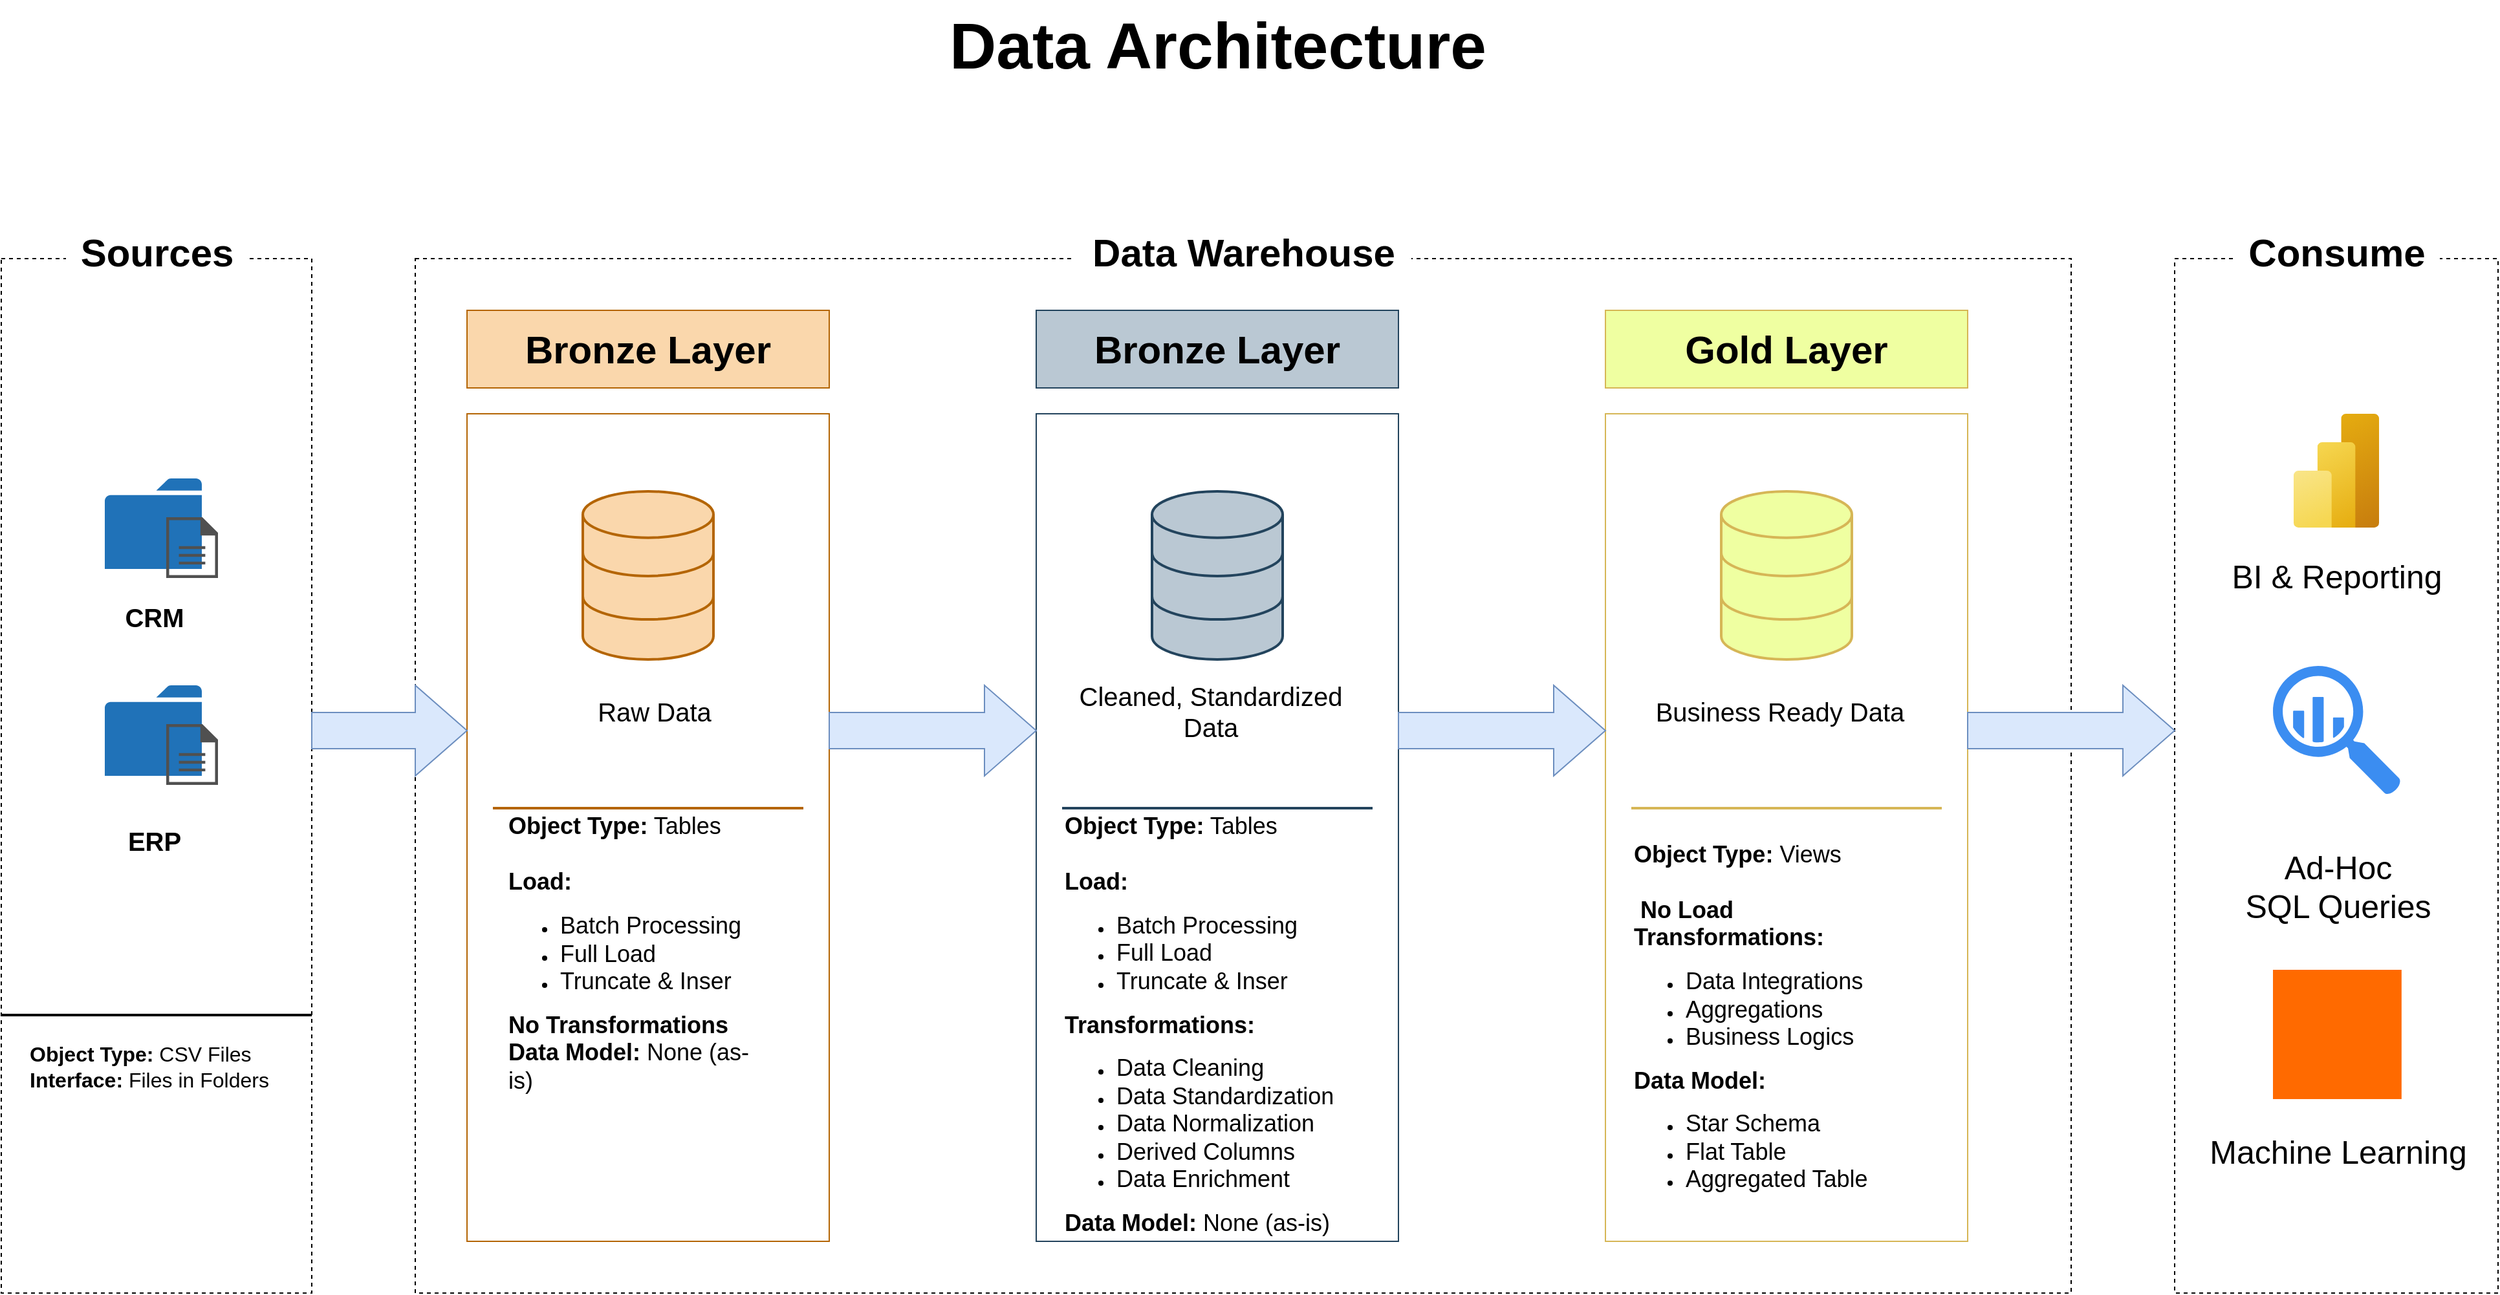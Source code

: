 <mxfile version="27.0.9">
  <diagram name="Page-1" id="ENm4PK3mJoXFTYWZrlKV">
    <mxGraphModel dx="2777" dy="1902" grid="1" gridSize="10" guides="1" tooltips="1" connect="1" arrows="1" fold="1" page="0" pageScale="1" pageWidth="850" pageHeight="1100" math="0" shadow="0">
      <root>
        <mxCell id="0" />
        <mxCell id="1" parent="0" />
        <mxCell id="0aGXccmclqdMh7T-TzNc-1" value="" style="rounded=0;whiteSpace=wrap;html=1;fillColor=default;dashed=1;" vertex="1" parent="1">
          <mxGeometry x="-80" y="80" width="240" height="800" as="geometry" />
        </mxCell>
        <mxCell id="0aGXccmclqdMh7T-TzNc-2" value="&lt;font style=&quot;font-size: 30px;&quot;&gt;&lt;b&gt;Sources&lt;/b&gt;&lt;/font&gt;" style="text;html=1;align=center;verticalAlign=middle;resizable=0;points=[];autosize=1;strokeColor=none;fillColor=default;fontSize=16;" vertex="1" parent="1">
          <mxGeometry x="-30" y="50" width="140" height="50" as="geometry" />
        </mxCell>
        <mxCell id="0aGXccmclqdMh7T-TzNc-9" value="" style="line;strokeWidth=2;html=1;" vertex="1" parent="1">
          <mxGeometry x="-80" y="660" width="240" height="10" as="geometry" />
        </mxCell>
        <mxCell id="0aGXccmclqdMh7T-TzNc-12" value="&lt;b&gt;Object Type: &lt;/b&gt;CSV Files&lt;div&gt;&lt;b&gt;Interface: &lt;/b&gt;Files in Folders&lt;/div&gt;" style="text;strokeColor=none;align=left;fillColor=none;html=1;verticalAlign=middle;whiteSpace=wrap;rounded=0;fontSize=16;" vertex="1" parent="1">
          <mxGeometry x="-60" y="680" width="200" height="50" as="geometry" />
        </mxCell>
        <mxCell id="0aGXccmclqdMh7T-TzNc-13" value="" style="rounded=0;whiteSpace=wrap;html=1;strokeColor=#b46504;fillColor=none;" vertex="1" parent="1">
          <mxGeometry x="280" y="200" width="280" height="640" as="geometry" />
        </mxCell>
        <mxCell id="0aGXccmclqdMh7T-TzNc-23" value="" style="rounded=0;whiteSpace=wrap;html=1;strokeColor=#23445d;fillColor=none;" vertex="1" parent="1">
          <mxGeometry x="720" y="200" width="280" height="640" as="geometry" />
        </mxCell>
        <mxCell id="0aGXccmclqdMh7T-TzNc-29" value="" style="rounded=0;whiteSpace=wrap;html=1;strokeColor=#d6b656;fillColor=none;" vertex="1" parent="1">
          <mxGeometry x="1160" y="200" width="280" height="640" as="geometry" />
        </mxCell>
        <mxCell id="0aGXccmclqdMh7T-TzNc-3" value="" style="sketch=0;pointerEvents=1;shadow=0;dashed=0;html=1;strokeColor=none;labelPosition=center;verticalLabelPosition=bottom;verticalAlign=top;outlineConnect=0;align=center;shape=mxgraph.office.concepts.folder;fillColor=#2072B8;movable=1;resizable=1;rotatable=1;deletable=1;editable=1;locked=0;connectable=1;" vertex="1" parent="1">
          <mxGeometry y="250" width="75" height="70" as="geometry" />
        </mxCell>
        <mxCell id="0aGXccmclqdMh7T-TzNc-5" value="" style="sketch=0;pointerEvents=1;shadow=0;dashed=0;html=1;strokeColor=none;fillColor=#505050;labelPosition=center;verticalLabelPosition=bottom;verticalAlign=top;outlineConnect=0;align=center;shape=mxgraph.office.concepts.document;movable=1;resizable=1;rotatable=1;deletable=1;editable=1;locked=0;connectable=1;" vertex="1" parent="1">
          <mxGeometry x="47.5" y="280" width="40" height="47" as="geometry" />
        </mxCell>
        <mxCell id="0aGXccmclqdMh7T-TzNc-7" value="&lt;font style=&quot;font-size: 20px;&quot;&gt;&lt;b style=&quot;&quot;&gt;CRM&lt;/b&gt;&lt;/font&gt;" style="text;html=1;align=center;verticalAlign=middle;resizable=1;points=[];autosize=1;strokeColor=none;fillColor=none;fontSize=16;movable=1;rotatable=1;deletable=1;editable=1;locked=0;connectable=1;" vertex="1" parent="1">
          <mxGeometry x="2.5" y="337" width="70" height="40" as="geometry" />
        </mxCell>
        <mxCell id="0aGXccmclqdMh7T-TzNc-4" value="" style="sketch=0;pointerEvents=1;shadow=0;dashed=0;html=1;strokeColor=none;labelPosition=center;verticalLabelPosition=bottom;verticalAlign=top;outlineConnect=0;align=center;shape=mxgraph.office.concepts.folder;fillColor=#2072B8;" vertex="1" parent="1">
          <mxGeometry y="410" width="75" height="70" as="geometry" />
        </mxCell>
        <mxCell id="0aGXccmclqdMh7T-TzNc-6" value="" style="sketch=0;pointerEvents=1;shadow=0;dashed=0;html=1;strokeColor=none;fillColor=#505050;labelPosition=center;verticalLabelPosition=bottom;verticalAlign=top;outlineConnect=0;align=center;shape=mxgraph.office.concepts.document;" vertex="1" parent="1">
          <mxGeometry x="47.5" y="440" width="40" height="47" as="geometry" />
        </mxCell>
        <mxCell id="0aGXccmclqdMh7T-TzNc-8" value="&lt;font style=&quot;font-size: 20px;&quot;&gt;&lt;b style=&quot;&quot;&gt;ERP&lt;/b&gt;&lt;/font&gt;" style="text;html=1;align=center;verticalAlign=middle;resizable=0;points=[];autosize=1;strokeColor=none;fillColor=none;fontSize=16;" vertex="1" parent="1">
          <mxGeometry x="7.5" y="510" width="60" height="40" as="geometry" />
        </mxCell>
        <mxCell id="0aGXccmclqdMh7T-TzNc-17" value="&lt;font style=&quot;font-size: 30px;&quot;&gt;&lt;b style=&quot;&quot;&gt;Bronze Layer&lt;/b&gt;&lt;/font&gt;" style="rounded=0;whiteSpace=wrap;html=1;fillColor=#fad7ac;strokeColor=#b46504;" vertex="1" parent="1">
          <mxGeometry x="280" y="120" width="280" height="60" as="geometry" />
        </mxCell>
        <mxCell id="0aGXccmclqdMh7T-TzNc-24" value="&lt;font style=&quot;font-size: 30px;&quot;&gt;&lt;b style=&quot;&quot;&gt;Bronze Layer&lt;/b&gt;&lt;/font&gt;" style="rounded=0;whiteSpace=wrap;html=1;fillColor=#bac8d3;strokeColor=#23445d;" vertex="1" parent="1">
          <mxGeometry x="720" y="120" width="280" height="60" as="geometry" />
        </mxCell>
        <mxCell id="0aGXccmclqdMh7T-TzNc-30" value="&lt;font style=&quot;font-size: 30px;&quot;&gt;&lt;b style=&quot;&quot;&gt;Gold Layer&lt;/b&gt;&lt;/font&gt;" style="rounded=0;whiteSpace=wrap;html=1;fillColor=#EFFFA1;strokeColor=#d6b656;" vertex="1" parent="1">
          <mxGeometry x="1160" y="120" width="280" height="60" as="geometry" />
        </mxCell>
        <mxCell id="0aGXccmclqdMh7T-TzNc-18" value="" style="html=1;verticalLabelPosition=bottom;align=center;labelBackgroundColor=#ffffff;verticalAlign=top;strokeWidth=2;strokeColor=#b46504;shadow=0;dashed=0;shape=mxgraph.ios7.icons.data;fillColor=#fad7ac;" vertex="1" parent="1">
          <mxGeometry x="369.5" y="260" width="101" height="130" as="geometry" />
        </mxCell>
        <mxCell id="0aGXccmclqdMh7T-TzNc-25" value="" style="html=1;verticalLabelPosition=bottom;align=center;labelBackgroundColor=#ffffff;verticalAlign=top;strokeWidth=2;strokeColor=#23445d;shadow=0;dashed=0;shape=mxgraph.ios7.icons.data;fillColor=#bac8d3;" vertex="1" parent="1">
          <mxGeometry x="809.5" y="260" width="101" height="130" as="geometry" />
        </mxCell>
        <mxCell id="0aGXccmclqdMh7T-TzNc-31" value="" style="html=1;verticalLabelPosition=bottom;align=center;labelBackgroundColor=#ffffff;verticalAlign=top;strokeWidth=2;strokeColor=#d6b656;shadow=0;dashed=0;shape=mxgraph.ios7.icons.data;fillColor=#EFFFA1;" vertex="1" parent="1">
          <mxGeometry x="1249.5" y="260" width="101" height="130" as="geometry" />
        </mxCell>
        <mxCell id="0aGXccmclqdMh7T-TzNc-19" value="" style="line;strokeWidth=2;html=1;strokeColor=#b46504;fillColor=#fad7ac;" vertex="1" parent="1">
          <mxGeometry x="300" y="500" width="240" height="10" as="geometry" />
        </mxCell>
        <mxCell id="0aGXccmclqdMh7T-TzNc-26" value="" style="line;strokeWidth=2;html=1;strokeColor=#23445d;fillColor=none;" vertex="1" parent="1">
          <mxGeometry x="740" y="500" width="240" height="10" as="geometry" />
        </mxCell>
        <mxCell id="0aGXccmclqdMh7T-TzNc-32" value="" style="line;strokeWidth=2;html=1;strokeColor=#d6b656;fillColor=#EFFFA1;" vertex="1" parent="1">
          <mxGeometry x="1180" y="500" width="240" height="10" as="geometry" />
        </mxCell>
        <mxCell id="0aGXccmclqdMh7T-TzNc-20" value="&lt;span style=&quot;font-size: 20px;&quot;&gt;Raw Data&lt;/span&gt;" style="text;html=1;align=center;verticalAlign=middle;whiteSpace=wrap;rounded=0;" vertex="1" parent="1">
          <mxGeometry x="369.5" y="410" width="110" height="40" as="geometry" />
        </mxCell>
        <mxCell id="0aGXccmclqdMh7T-TzNc-27" value="&lt;span style=&quot;font-size: 20px;&quot;&gt;Cleaned, Standardized Data&lt;/span&gt;" style="text;html=1;align=center;verticalAlign=middle;whiteSpace=wrap;rounded=0;fillColor=none;strokeColor=none;" vertex="1" parent="1">
          <mxGeometry x="740" y="410" width="230" height="40" as="geometry" />
        </mxCell>
        <mxCell id="0aGXccmclqdMh7T-TzNc-33" value="&lt;span style=&quot;font-size: 20px;&quot;&gt;Business Ready Data&lt;/span&gt;" style="text;html=1;align=center;verticalAlign=middle;whiteSpace=wrap;rounded=0;fillColor=none;strokeColor=none;" vertex="1" parent="1">
          <mxGeometry x="1180" y="410" width="230" height="40" as="geometry" />
        </mxCell>
        <mxCell id="0aGXccmclqdMh7T-TzNc-21" value="&lt;blockquote style=&quot;margin: 0 0 0 40px; border: none; padding: 0px;&quot;&gt;&lt;div&gt;&lt;font style=&quot;font-size: 18px;&quot;&gt;&lt;b&gt;Object Type:&lt;/b&gt; Tables&lt;/font&gt;&lt;/div&gt;&lt;div&gt;&lt;font style=&quot;font-size: 18px;&quot;&gt;&lt;br&gt;&lt;/font&gt;&lt;/div&gt;&lt;div&gt;&lt;font style=&quot;font-size: 18px;&quot;&gt;&lt;b&gt;Load:&lt;/b&gt;&lt;/font&gt;&lt;/div&gt;&lt;/blockquote&gt;&lt;blockquote style=&quot;margin: 0 0 0 40px; border: none; padding: 0px;&quot;&gt;&lt;ul&gt;&lt;li&gt;&lt;span style=&quot;background-color: transparent; color: light-dark(rgb(0, 0, 0), rgb(255, 255, 255));&quot;&gt;&lt;font style=&quot;font-size: 18px;&quot;&gt;Batch Processing&lt;/font&gt;&lt;/span&gt;&lt;/li&gt;&lt;li&gt;&lt;span style=&quot;background-color: transparent; color: light-dark(rgb(0, 0, 0), rgb(255, 255, 255));&quot;&gt;&lt;font style=&quot;font-size: 18px;&quot;&gt;Full Load&lt;/font&gt;&lt;/span&gt;&lt;/li&gt;&lt;li&gt;&lt;span style=&quot;background-color: transparent; color: light-dark(rgb(0, 0, 0), rgb(255, 255, 255));&quot;&gt;&lt;font style=&quot;font-size: 18px;&quot;&gt;Truncate &amp;amp; Inser&lt;/font&gt;&lt;/span&gt;&lt;/li&gt;&lt;/ul&gt;&lt;span style=&quot;background-color: transparent; color: light-dark(rgb(0, 0, 0), rgb(255, 255, 255));&quot;&gt;&lt;font style=&quot;font-size: 18px;&quot;&gt;&lt;b&gt;No&lt;/b&gt; &lt;b&gt;Transformations&lt;/b&gt;&lt;/font&gt;&lt;/span&gt;&lt;/blockquote&gt;&lt;blockquote style=&quot;margin: 0 0 0 40px; border: none; padding: 0px;&quot;&gt;&lt;span style=&quot;background-color: transparent; color: light-dark(rgb(0, 0, 0), rgb(255, 255, 255));&quot;&gt;&lt;font style=&quot;font-size: 18px;&quot;&gt;&lt;b&gt;Data Model:&lt;/b&gt; None (as-is)&lt;/font&gt;&lt;/span&gt;&lt;/blockquote&gt;&lt;div&gt;&lt;br&gt;&lt;/div&gt;" style="text;html=1;align=left;verticalAlign=middle;whiteSpace=wrap;rounded=0;" vertex="1" parent="1">
          <mxGeometry x="270" y="500" width="230" height="250" as="geometry" />
        </mxCell>
        <mxCell id="0aGXccmclqdMh7T-TzNc-28" value="&lt;blockquote style=&quot;margin: 0 0 0 40px; border: none; padding: 0px;&quot;&gt;&lt;div&gt;&lt;font style=&quot;font-size: 18px;&quot;&gt;&lt;b&gt;Object Type:&lt;/b&gt; Tables&lt;/font&gt;&lt;/div&gt;&lt;div&gt;&lt;font style=&quot;font-size: 18px;&quot;&gt;&lt;br&gt;&lt;/font&gt;&lt;/div&gt;&lt;div&gt;&lt;font style=&quot;font-size: 18px;&quot;&gt;&lt;b&gt;Load:&lt;/b&gt;&lt;/font&gt;&lt;/div&gt;&lt;/blockquote&gt;&lt;blockquote style=&quot;margin: 0 0 0 40px; border: none; padding: 0px;&quot;&gt;&lt;ul&gt;&lt;li&gt;&lt;span style=&quot;background-color: transparent; color: light-dark(rgb(0, 0, 0), rgb(255, 255, 255));&quot;&gt;&lt;font style=&quot;font-size: 18px;&quot;&gt;Batch Processing&lt;/font&gt;&lt;/span&gt;&lt;/li&gt;&lt;li&gt;&lt;span style=&quot;background-color: transparent; color: light-dark(rgb(0, 0, 0), rgb(255, 255, 255));&quot;&gt;&lt;font style=&quot;font-size: 18px;&quot;&gt;Full Load&lt;/font&gt;&lt;/span&gt;&lt;/li&gt;&lt;li&gt;&lt;span style=&quot;background-color: transparent; color: light-dark(rgb(0, 0, 0), rgb(255, 255, 255));&quot;&gt;&lt;font style=&quot;font-size: 18px;&quot;&gt;Truncate &amp;amp; Inser&lt;/font&gt;&lt;/span&gt;&lt;/li&gt;&lt;/ul&gt;&lt;span style=&quot;background-color: transparent; color: light-dark(rgb(0, 0, 0), rgb(255, 255, 255));&quot;&gt;&lt;font style=&quot;font-size: 18px;&quot;&gt;&lt;b&gt;Transformations:&lt;/b&gt;&lt;/font&gt;&lt;/span&gt;&lt;/blockquote&gt;&lt;blockquote style=&quot;margin: 0 0 0 40px; border: none; padding: 0px;&quot;&gt;&lt;ul&gt;&lt;li&gt;&lt;span style=&quot;font-size: 18px;&quot;&gt;Data Cleaning&lt;/span&gt;&lt;/li&gt;&lt;li&gt;&lt;span style=&quot;font-size: 18px;&quot;&gt;Data Standardization&lt;/span&gt;&lt;/li&gt;&lt;li&gt;&lt;span style=&quot;font-size: 18px;&quot;&gt;Data Normalization&lt;/span&gt;&lt;/li&gt;&lt;li&gt;&lt;span style=&quot;font-size: 18px;&quot;&gt;Derived Columns&lt;/span&gt;&lt;/li&gt;&lt;li&gt;&lt;span style=&quot;font-size: 18px;&quot;&gt;Data Enrichment&lt;/span&gt;&lt;/li&gt;&lt;/ul&gt;&lt;/blockquote&gt;&lt;blockquote style=&quot;margin: 0 0 0 40px; border: none; padding: 0px;&quot;&gt;&lt;span style=&quot;background-color: transparent; color: light-dark(rgb(0, 0, 0), rgb(255, 255, 255));&quot;&gt;&lt;font style=&quot;font-size: 18px;&quot;&gt;&lt;b&gt;Data Model:&lt;/b&gt; None (as-is)&lt;/font&gt;&lt;/span&gt;&lt;/blockquote&gt;&lt;div&gt;&lt;br&gt;&lt;/div&gt;" style="text;html=1;align=left;verticalAlign=middle;whiteSpace=wrap;rounded=0;fillColor=none;strokeColor=none;" vertex="1" parent="1">
          <mxGeometry x="700" y="510" width="300" height="340" as="geometry" />
        </mxCell>
        <mxCell id="0aGXccmclqdMh7T-TzNc-34" value="&lt;blockquote style=&quot;margin: 0 0 0 40px; border: none; padding: 0px;&quot;&gt;&lt;div&gt;&lt;font style=&quot;font-size: 18px;&quot;&gt;&lt;b&gt;Object Type:&lt;/b&gt;&amp;nbsp;Views&lt;/font&gt;&lt;/div&gt;&lt;div&gt;&lt;font style=&quot;font-size: 18px;&quot;&gt;&lt;br&gt;&lt;/font&gt;&lt;/div&gt;&lt;div&gt;&lt;font style=&quot;font-size: 18px;&quot;&gt;&lt;b&gt;&amp;nbsp;No Load&lt;/b&gt;&lt;/font&gt;&lt;/div&gt;&lt;/blockquote&gt;&lt;blockquote style=&quot;margin: 0 0 0 40px; border: none; padding: 0px;&quot;&gt;&lt;span style=&quot;background-color: transparent; color: light-dark(rgb(0, 0, 0), rgb(255, 255, 255));&quot;&gt;&lt;font style=&quot;font-size: 18px;&quot;&gt;&lt;b&gt;Transformations:&lt;/b&gt;&lt;/font&gt;&lt;/span&gt;&lt;/blockquote&gt;&lt;blockquote style=&quot;margin: 0 0 0 40px; border: none; padding: 0px;&quot;&gt;&lt;ul&gt;&lt;li&gt;&lt;span style=&quot;font-size: 18px;&quot;&gt;Data Integrations&lt;/span&gt;&lt;/li&gt;&lt;li&gt;&lt;span style=&quot;font-size: 18px;&quot;&gt;Aggregations&lt;/span&gt;&lt;/li&gt;&lt;li&gt;&lt;span style=&quot;font-size: 18px;&quot;&gt;Business Logics&lt;/span&gt;&lt;/li&gt;&lt;/ul&gt;&lt;/blockquote&gt;&lt;blockquote style=&quot;margin: 0 0 0 40px; border: none; padding: 0px;&quot;&gt;&lt;span style=&quot;background-color: transparent; color: light-dark(rgb(0, 0, 0), rgb(255, 255, 255));&quot;&gt;&lt;font style=&quot;font-size: 18px;&quot;&gt;&lt;b&gt;Data Model:&lt;/b&gt;&amp;nbsp;&lt;/font&gt;&lt;/span&gt;&lt;/blockquote&gt;&lt;blockquote style=&quot;margin: 0 0 0 40px; border: none; padding: 0px;&quot;&gt;&lt;ul&gt;&lt;li&gt;&lt;span style=&quot;background-color: transparent; color: light-dark(rgb(0, 0, 0), rgb(255, 255, 255));&quot;&gt;&lt;font style=&quot;font-size: 18px;&quot;&gt;Star Schema&lt;/font&gt;&lt;/span&gt;&lt;/li&gt;&lt;li&gt;&lt;span style=&quot;background-color: transparent; color: light-dark(rgb(0, 0, 0), rgb(255, 255, 255));&quot;&gt;&lt;font style=&quot;font-size: 18px;&quot;&gt;Flat Table&lt;/font&gt;&lt;/span&gt;&lt;/li&gt;&lt;li&gt;&lt;span style=&quot;background-color: transparent; color: light-dark(rgb(0, 0, 0), rgb(255, 255, 255));&quot;&gt;&lt;font style=&quot;font-size: 18px;&quot;&gt;Aggregated Table&lt;/font&gt;&lt;/span&gt;&lt;/li&gt;&lt;/ul&gt;&lt;/blockquote&gt;&lt;div&gt;&lt;br&gt;&lt;/div&gt;" style="text;html=1;align=left;verticalAlign=middle;whiteSpace=wrap;rounded=0;fillColor=none;strokeColor=none;" vertex="1" parent="1">
          <mxGeometry x="1140" y="510" width="300" height="340" as="geometry" />
        </mxCell>
        <mxCell id="0aGXccmclqdMh7T-TzNc-35" value="" style="rounded=0;whiteSpace=wrap;html=1;dashed=1;" vertex="1" parent="1">
          <mxGeometry x="1600" y="80" width="250" height="800" as="geometry" />
        </mxCell>
        <mxCell id="0aGXccmclqdMh7T-TzNc-36" value="&lt;font style=&quot;font-size: 30px;&quot;&gt;&lt;b&gt;Consume&lt;/b&gt;&lt;/font&gt;" style="text;html=1;align=center;verticalAlign=middle;resizable=0;points=[];autosize=1;strokeColor=none;fillColor=default;fontSize=16;" vertex="1" parent="1">
          <mxGeometry x="1645" y="50" width="160" height="50" as="geometry" />
        </mxCell>
        <mxCell id="0aGXccmclqdMh7T-TzNc-37" value="" style="image;aspect=fixed;html=1;points=[];align=center;fontSize=12;image=img/lib/azure2/analytics/Power_BI_Embedded.svg;" vertex="1" parent="1">
          <mxGeometry x="1692" y="200" width="66" height="88" as="geometry" />
        </mxCell>
        <mxCell id="0aGXccmclqdMh7T-TzNc-38" value="&lt;font style=&quot;font-size: 25px;&quot;&gt;BI &amp;amp; Reporting&lt;/font&gt;" style="text;html=1;align=center;verticalAlign=middle;resizable=0;points=[];autosize=1;strokeColor=none;fillColor=none;fontSize=16;" vertex="1" parent="1">
          <mxGeometry x="1630" y="305" width="190" height="40" as="geometry" />
        </mxCell>
        <mxCell id="0aGXccmclqdMh7T-TzNc-39" value="" style="sketch=0;html=1;aspect=fixed;strokeColor=none;shadow=0;fillColor=#3B8DF1;verticalAlign=top;labelPosition=center;verticalLabelPosition=bottom;shape=mxgraph.gcp2.big_query" vertex="1" parent="1">
          <mxGeometry x="1676" y="395" width="99" height="100" as="geometry" />
        </mxCell>
        <mxCell id="0aGXccmclqdMh7T-TzNc-40" value="&lt;font style=&quot;font-size: 25px;&quot;&gt;Ad-Hoc&lt;/font&gt;&lt;div&gt;&lt;font style=&quot;font-size: 25px;&quot;&gt;SQL Queries&lt;/font&gt;&lt;/div&gt;" style="text;html=1;align=center;verticalAlign=middle;resizable=0;points=[];autosize=1;strokeColor=none;fillColor=none;fontSize=16;" vertex="1" parent="1">
          <mxGeometry x="1640.5" y="530" width="170" height="70" as="geometry" />
        </mxCell>
        <mxCell id="0aGXccmclqdMh7T-TzNc-41" value="" style="points=[];aspect=fixed;html=1;align=center;shadow=0;dashed=0;fillColor=#FF6A00;strokeColor=none;shape=mxgraph.alibaba_cloud.machine_learning;" vertex="1" parent="1">
          <mxGeometry x="1676" y="630" width="99.4" height="100" as="geometry" />
        </mxCell>
        <mxCell id="0aGXccmclqdMh7T-TzNc-42" value="&lt;font style=&quot;font-size: 25px;&quot;&gt;Machine Learning&lt;/font&gt;" style="text;html=1;align=center;verticalAlign=middle;resizable=0;points=[];autosize=1;strokeColor=none;fillColor=none;fontSize=16;" vertex="1" parent="1">
          <mxGeometry x="1615.7" y="750" width="220" height="40" as="geometry" />
        </mxCell>
        <mxCell id="0aGXccmclqdMh7T-TzNc-43" value="" style="rounded=0;whiteSpace=wrap;html=1;fillColor=none;dashed=1;" vertex="1" parent="1">
          <mxGeometry x="240" y="80" width="1280" height="800" as="geometry" />
        </mxCell>
        <mxCell id="0aGXccmclqdMh7T-TzNc-44" value="&lt;font style=&quot;font-size: 30px;&quot;&gt;&lt;b&gt;Data Warehouse&lt;/b&gt;&lt;/font&gt;" style="text;html=1;align=center;verticalAlign=middle;resizable=0;points=[];autosize=1;strokeColor=none;fillColor=default;fontSize=16;" vertex="1" parent="1">
          <mxGeometry x="750" y="50" width="260" height="50" as="geometry" />
        </mxCell>
        <mxCell id="0aGXccmclqdMh7T-TzNc-47" value="" style="html=1;shadow=0;dashed=0;align=center;verticalAlign=middle;shape=mxgraph.arrows2.arrow;dy=0.6;dx=40;notch=0;fillColor=#dae8fc;strokeColor=#6c8ebf;" vertex="1" parent="1">
          <mxGeometry x="160" y="410" width="120" height="70" as="geometry" />
        </mxCell>
        <mxCell id="0aGXccmclqdMh7T-TzNc-48" value="" style="html=1;shadow=0;dashed=0;align=center;verticalAlign=middle;shape=mxgraph.arrows2.arrow;dy=0.6;dx=40;notch=0;fillColor=#dae8fc;strokeColor=#6c8ebf;" vertex="1" parent="1">
          <mxGeometry x="1000" y="410" width="160" height="70" as="geometry" />
        </mxCell>
        <mxCell id="0aGXccmclqdMh7T-TzNc-51" value="" style="html=1;shadow=0;dashed=0;align=center;verticalAlign=middle;shape=mxgraph.arrows2.arrow;dy=0.6;dx=40;notch=0;fillColor=#dae8fc;strokeColor=#6c8ebf;" vertex="1" parent="1">
          <mxGeometry x="1440" y="410" width="160" height="70" as="geometry" />
        </mxCell>
        <mxCell id="0aGXccmclqdMh7T-TzNc-49" value="" style="html=1;shadow=0;dashed=0;align=center;verticalAlign=middle;shape=mxgraph.arrows2.arrow;dy=0.6;dx=40;notch=0;fillColor=#dae8fc;strokeColor=#6c8ebf;" vertex="1" parent="1">
          <mxGeometry x="560" y="410" width="160" height="70" as="geometry" />
        </mxCell>
        <mxCell id="0aGXccmclqdMh7T-TzNc-52" value="&lt;font style=&quot;font-size: 50px;&quot;&gt;&lt;b style=&quot;&quot;&gt;Data Architecture&lt;/b&gt;&lt;/font&gt;" style="text;html=1;align=center;verticalAlign=middle;resizable=0;points=[];autosize=1;strokeColor=none;fillColor=default;fontSize=16;" vertex="1" parent="1">
          <mxGeometry x="640" y="-120" width="440" height="70" as="geometry" />
        </mxCell>
      </root>
    </mxGraphModel>
  </diagram>
</mxfile>
